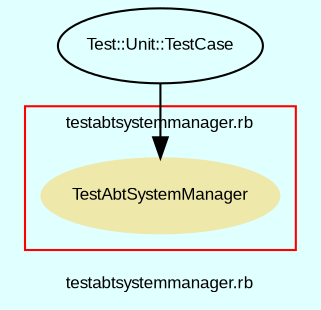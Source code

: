 digraph TopLevel {
    compound = true
    bgcolor = lightcyan1
    fontname = Arial
    fontsize = 8
    label = "testabtsystemmanager.rb"
    node [
        fontname = Arial,
        fontsize = 8,
        color = black
    ]

    subgraph cluster_17 {
        fontname = Arial
        color = red
        label = "testabtsystemmanager.rb"
        TestAbtSystemManager [
            fontcolor = black,
            URL = "classes/TestAbtSystemManager.html",
            shape = ellipse,
            color = palegoldenrod,
            style = filled,
            label = "TestAbtSystemManager"
        ]

    }

    Test__Unit__TestCase [
        URL = "classes/Test/Unit/TestCase.html",
        label = "Test::Unit::TestCase"
    ]

    Test__Unit__TestCase -> TestAbtSystemManager [

    ]

}

